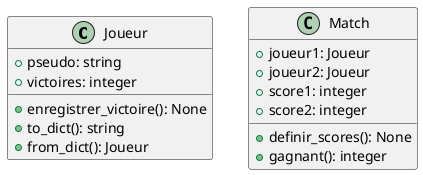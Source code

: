 @startuml
class Joueur{ 
    + pseudo: string
    + victoires: integer    
    + enregistrer_victoire(): None
    + to_dict(): string
    + from_dict(): Joueur
    }
class Match{
    + joueur1: Joueur
    + joueur2: Joueur
    + score1: integer
    + score2: integer
    + definir_scores(): None
    + gagnant(): integer
}



@enduml